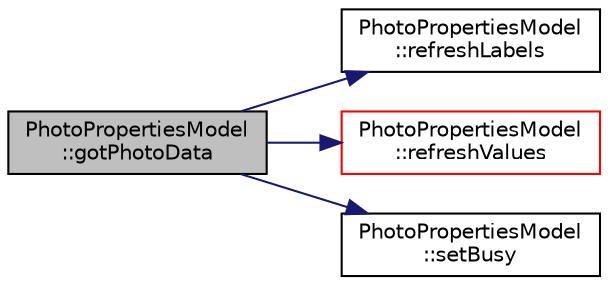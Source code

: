 digraph "PhotoPropertiesModel::gotPhotoData"
{
 // LATEX_PDF_SIZE
  edge [fontname="Helvetica",fontsize="10",labelfontname="Helvetica",labelfontsize="10"];
  node [fontname="Helvetica",fontsize="10",shape=record];
  rankdir="LR";
  Node1 [label="PhotoPropertiesModel\l::gotPhotoData",height=0.2,width=0.4,color="black", fillcolor="grey75", style="filled", fontcolor="black",tooltip=" "];
  Node1 -> Node2 [color="midnightblue",fontsize="10",style="solid",fontname="Helvetica"];
  Node2 [label="PhotoPropertiesModel\l::refreshLabels",height=0.2,width=0.4,color="black", fillcolor="white", style="filled",URL="$class_photo_properties_model.html#a14650ae1e9dd3a1b290db6c1cf118cf1",tooltip=" "];
  Node1 -> Node3 [color="midnightblue",fontsize="10",style="solid",fontname="Helvetica"];
  Node3 [label="PhotoPropertiesModel\l::refreshValues",height=0.2,width=0.4,color="red", fillcolor="white", style="filled",URL="$class_photo_properties_model.html#ab8244b190ee20db111903aadb6c62183",tooltip=" "];
  Node1 -> Node8 [color="midnightblue",fontsize="10",style="solid",fontname="Helvetica"];
  Node8 [label="PhotoPropertiesModel\l::setBusy",height=0.2,width=0.4,color="black", fillcolor="white", style="filled",URL="$class_photo_properties_model.html#aeb2450cae907eb0e11d14256183075e8",tooltip=" "];
}
